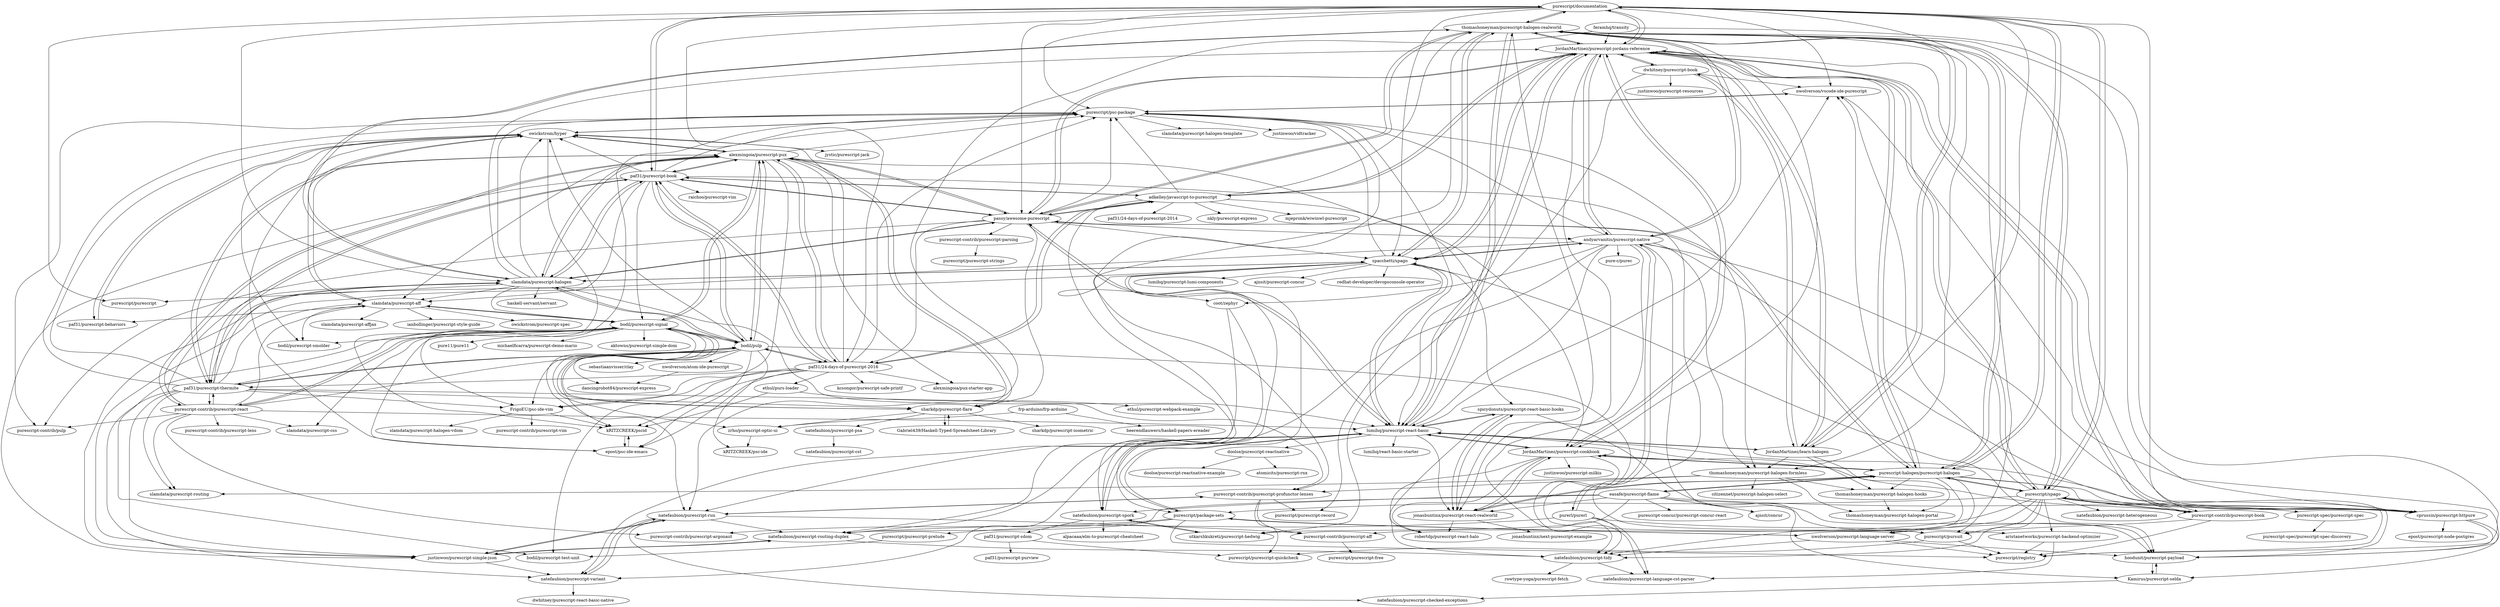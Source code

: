 digraph G {
"purescript/documentation" -> "thomashoneyman/purescript-halogen-realworld"
"purescript/documentation" -> "JordanMartinez/purescript-jordans-reference"
"purescript/documentation" -> "purescript/spago"
"purescript/documentation" -> "paf31/purescript-book"
"purescript/documentation" -> "purescript/psc-package"
"purescript/documentation" -> "purescript-halogen/purescript-halogen"
"purescript/documentation" -> "purescript/purescript" ["e"=1]
"purescript/documentation" -> "passy/awesome-purescript"
"purescript/documentation" -> "slamdata/purescript-halogen"
"purescript/documentation" -> "purescript-contrib/purescript-book"
"purescript/documentation" -> "paf31/24-days-of-purescript-2016"
"purescript/documentation" -> "purescript/pursuit"
"purescript/documentation" -> "nwolverson/vscode-ide-purescript"
"purescript/documentation" -> "JordanMartinez/learn-halogen"
"purescript/documentation" -> "spacchetti/spago"
"slamdata/purescript-halogen" -> "alexmingoia/purescript-pux"
"slamdata/purescript-halogen" -> "paf31/purescript-thermite"
"slamdata/purescript-halogen" -> "thomashoneyman/purescript-halogen-realworld"
"slamdata/purescript-halogen" -> "bodil/pulp"
"slamdata/purescript-halogen" -> "haskell-servant/servant" ["e"=1]
"slamdata/purescript-halogen" -> "spacchetti/spago"
"slamdata/purescript-halogen" -> "paf31/purescript-book"
"slamdata/purescript-halogen" -> "bodil/purescript-signal"
"slamdata/purescript-halogen" -> "purescript/purescript" ["e"=1]
"slamdata/purescript-halogen" -> "slamdata/purescript-aff"
"slamdata/purescript-halogen" -> "owickstrom/hyper"
"slamdata/purescript-halogen" -> "purescript/psc-package"
"slamdata/purescript-halogen" -> "passy/awesome-purescript"
"slamdata/purescript-halogen" -> "lumihq/purescript-react-basic"
"slamdata/purescript-halogen" -> "JordanMartinez/purescript-jordans-reference"
"sharkdp/purescript-flare" -> "natefaubion/purescript-psa"
"sharkdp/purescript-flare" -> "zrho/purescript-optic-ui"
"sharkdp/purescript-flare" -> "alexmingoia/purescript-pux"
"sharkdp/purescript-flare" -> "sharkdp/purescript-isometric"
"sharkdp/purescript-flare" -> "bodil/purescript-signal"
"sharkdp/purescript-flare" -> "Gabriel439/Haskell-Typed-Spreadsheet-Library"
"easafe/purescript-flame" -> "purescript-concur/purescript-concur-react"
"easafe/purescript-flame" -> "natefaubion/purescript-spork"
"easafe/purescript-flame" -> "utkarshkukreti/purescript-hedwig"
"easafe/purescript-flame" -> "purescript-halogen/purescript-halogen"
"easafe/purescript-flame" -> "hoodunit/purescript-payload"
"easafe/purescript-flame" -> "natefaubion/purescript-routing-duplex"
"easafe/purescript-flame" -> "ajnsit/concur" ["e"=1]
"easafe/purescript-flame" -> "cprussin/purescript-httpure"
"easafe/purescript-flame" -> "jonasbuntinx/purescript-react-realworld"
"bodil/pulp" -> "bodil/purescript-signal"
"bodil/pulp" -> "alexmingoia/purescript-pux"
"bodil/pulp" -> "slamdata/purescript-halogen"
"bodil/pulp" -> "owickstrom/hyper"
"bodil/pulp" -> "paf31/purescript-book"
"bodil/pulp" -> "nwolverson/atom-ide-purescript"
"bodil/pulp" -> "dancingrobot84/purescript-express"
"bodil/pulp" -> "purescript/pursuit"
"bodil/pulp" -> "paf31/24-days-of-purescript-2016"
"bodil/pulp" -> "paf31/purescript-thermite"
"bodil/pulp" -> "kRITZCREEK/pscid"
"bodil/pulp" -> "kRITZCREEK/psc-ide"
"bodil/pulp" -> "epost/psc-ide-emacs"
"bodil/pulp" -> "FrigoEU/psc-ide-vim"
"bodil/pulp" -> "sebastiaanvisser/clay" ["e"=1]
"purescript/spago" -> "purescript-halogen/purescript-halogen"
"purescript/spago" -> "nwolverson/purescript-language-server"
"purescript/spago" -> "purescript/pursuit"
"purescript/spago" -> "natefaubion/purescript-tidy"
"purescript/spago" -> "nwolverson/vscode-ide-purescript"
"purescript/spago" -> "purescript/documentation"
"purescript/spago" -> "thomashoneyman/purescript-halogen-realworld"
"purescript/spago" -> "purescript-contrib/purescript-book"
"purescript/spago" -> "aristanetworks/purescript-backend-optimizer"
"purescript/spago" -> "cprussin/purescript-httpure"
"purescript/spago" -> "JordanMartinez/purescript-jordans-reference"
"purescript/spago" -> "natefaubion/purescript-heterogeneous"
"purescript/spago" -> "purescript/package-sets"
"purescript/spago" -> "purescript-contrib/purescript-aff"
"purescript/spago" -> "purescript-spec/purescript-spec"
"spacchetti/spago" -> "ajnsit/purescript-concur" ["e"=1]
"spacchetti/spago" -> "purescript/package-sets"
"spacchetti/spago" -> "thomashoneyman/purescript-halogen-realworld"
"spacchetti/spago" -> "justinwoo/purescript-simple-json"
"spacchetti/spago" -> "JordanMartinez/purescript-jordans-reference"
"spacchetti/spago" -> "slamdata/purescript-halogen"
"spacchetti/spago" -> "lumihq/purescript-react-basic"
"spacchetti/spago" -> "hoodunit/purescript-payload"
"spacchetti/spago" -> "purescript/psc-package"
"spacchetti/spago" -> "andyarvanitis/purescript-native"
"spacchetti/spago" -> "redhat-developer/devopsconsole-operator" ["e"=1]
"spacchetti/spago" -> "spicydonuts/purescript-react-basic-hooks"
"spacchetti/spago" -> "lumihq/purescript-lumi-components"
"spacchetti/spago" -> "coot/zephyr"
"spacchetti/spago" -> "natefaubion/purescript-spork"
"paf31/purescript-book" -> "bodil/pulp"
"paf31/purescript-book" -> "paf31/24-days-of-purescript-2016"
"paf31/purescript-book" -> "alexmingoia/purescript-pux"
"paf31/purescript-book" -> "paf31/purescript-thermite"
"paf31/purescript-book" -> "purescript/psc-package"
"paf31/purescript-book" -> "purescript/documentation"
"paf31/purescript-book" -> "slamdata/purescript-halogen"
"paf31/purescript-book" -> "justinwoo/purescript-simple-json"
"paf31/purescript-book" -> "owickstrom/hyper"
"paf31/purescript-book" -> "slamdata/purescript-aff"
"paf31/purescript-book" -> "adkelley/javascript-to-purescript"
"paf31/purescript-book" -> "passy/awesome-purescript"
"paf31/purescript-book" -> "raichoo/purescript-vim"
"paf31/purescript-book" -> "bodil/purescript-signal"
"paf31/purescript-book" -> "purescript/pursuit"
"JordanMartinez/purescript-cookbook" -> "jonasbuntinx/purescript-react-realworld"
"JordanMartinez/purescript-cookbook" -> "natefaubion/purescript-language-cst-parser"
"JordanMartinez/purescript-cookbook" -> "purescript-halogen/purescript-halogen"
"JordanMartinez/purescript-cookbook" -> "robertdp/purescript-react-halo"
"JordanMartinez/purescript-cookbook" -> "lumihq/purescript-react-basic"
"JordanMartinez/purescript-cookbook" -> "JordanMartinez/purescript-jordans-reference"
"JordanMartinez/purescript-cookbook" -> "justinwoo/purescript-milkis"
"JordanMartinez/purescript-cookbook" -> "natefaubion/purescript-tidy"
"hoodunit/purescript-payload" -> "Kamirus/purescript-selda"
"jonasbuntinx/purescript-react-realworld" -> "JordanMartinez/purescript-cookbook"
"jonasbuntinx/purescript-react-realworld" -> "jonasbuntinx/next-purescript-example"
"jonasbuntinx/purescript-react-realworld" -> "spicydonuts/purescript-react-basic-hooks"
"jonasbuntinx/purescript-react-realworld" -> "purescript-halogen/purescript-halogen"
"jonasbuntinx/purescript-react-realworld" -> "robertdp/purescript-react-halo"
"lumihq/purescript-react-basic" -> "spicydonuts/purescript-react-basic-hooks"
"lumihq/purescript-react-basic" -> "thomashoneyman/purescript-halogen-realworld"
"lumihq/purescript-react-basic" -> "purescript/package-sets"
"lumihq/purescript-react-basic" -> "natefaubion/purescript-spork"
"lumihq/purescript-react-basic" -> "JordanMartinez/purescript-jordans-reference"
"lumihq/purescript-react-basic" -> "JordanMartinez/purescript-cookbook"
"lumihq/purescript-react-basic" -> "cprussin/purescript-httpure"
"lumihq/purescript-react-basic" -> "jonasbuntinx/purescript-react-realworld"
"lumihq/purescript-react-basic" -> "spacchetti/spago"
"lumihq/purescript-react-basic" -> "natefaubion/purescript-variant"
"lumihq/purescript-react-basic" -> "nwolverson/vscode-ide-purescript"
"lumihq/purescript-react-basic" -> "lumihq/react-basic-starter"
"lumihq/purescript-react-basic" -> "doolse/purescript-reactnative"
"lumihq/purescript-react-basic" -> "JordanMartinez/learn-halogen"
"lumihq/purescript-react-basic" -> "passy/awesome-purescript"
"spicydonuts/purescript-react-basic-hooks" -> "lumihq/purescript-react-basic"
"spicydonuts/purescript-react-basic-hooks" -> "hoodunit/purescript-payload"
"spicydonuts/purescript-react-basic-hooks" -> "robertdp/purescript-react-halo"
"spicydonuts/purescript-react-basic-hooks" -> "jonasbuntinx/purescript-react-realworld"
"JordanMartinez/learn-halogen" -> "JordanMartinez/purescript-jordans-reference"
"JordanMartinez/learn-halogen" -> "thomashoneyman/purescript-halogen-realworld"
"JordanMartinez/learn-halogen" -> "thomashoneyman/purescript-halogen-formless"
"JordanMartinez/learn-halogen" -> "dwhitney/purescript-book"
"JordanMartinez/learn-halogen" -> "thomashoneyman/purescript-halogen-hooks"
"JordanMartinez/learn-halogen" -> "thomashoneyman/purescript-halogen-portal"
"JordanMartinez/learn-halogen" -> "lumihq/purescript-react-basic"
"thomashoneyman/purescript-halogen-realworld" -> "JordanMartinez/purescript-jordans-reference"
"thomashoneyman/purescript-halogen-realworld" -> "purescript-halogen/purescript-halogen"
"thomashoneyman/purescript-halogen-realworld" -> "lumihq/purescript-react-basic"
"thomashoneyman/purescript-halogen-realworld" -> "JordanMartinez/learn-halogen"
"thomashoneyman/purescript-halogen-realworld" -> "slamdata/purescript-halogen"
"thomashoneyman/purescript-halogen-realworld" -> "purescript/documentation"
"thomashoneyman/purescript-halogen-realworld" -> "cprussin/purescript-httpure"
"thomashoneyman/purescript-halogen-realworld" -> "spacchetti/spago"
"thomashoneyman/purescript-halogen-realworld" -> "thomashoneyman/purescript-halogen-formless"
"thomashoneyman/purescript-halogen-realworld" -> "purescript/spago"
"thomashoneyman/purescript-halogen-realworld" -> "andyarvanitis/purescript-native"
"thomashoneyman/purescript-halogen-realworld" -> "jonasbuntinx/purescript-react-realworld"
"thomashoneyman/purescript-halogen-realworld" -> "natefaubion/purescript-spork"
"thomashoneyman/purescript-halogen-realworld" -> "passy/awesome-purescript"
"thomashoneyman/purescript-halogen-realworld" -> "JordanMartinez/purescript-cookbook"
"purescript-contrib/purescript-react" -> "paf31/purescript-thermite"
"purescript-contrib/purescript-react" -> "bodil/purescript-signal"
"purescript-contrib/purescript-react" -> "alexmingoia/purescript-pux"
"purescript-contrib/purescript-react" -> "lumihq/purescript-react-basic"
"purescript-contrib/purescript-react" -> "slamdata/purescript-aff"
"purescript-contrib/purescript-react" -> "purescript-contrib/purescript-argonaut"
"purescript-contrib/purescript-react" -> "purescript-contrib/pulp"
"purescript-contrib/purescript-react" -> "slamdata/purescript-halogen"
"purescript-contrib/purescript-react" -> "slamdata/purescript-css"
"purescript-contrib/purescript-react" -> "slamdata/purescript-routing"
"purescript-contrib/purescript-react" -> "purescript-contrib/purescript-lens"
"purescript-contrib/purescript-react" -> "bodil/pulp"
"purescript-halogen/purescript-halogen" -> "thomashoneyman/purescript-halogen-realworld"
"purescript-halogen/purescript-halogen" -> "purescript/spago"
"purescript-halogen/purescript-halogen" -> "jonasbuntinx/purescript-react-realworld"
"purescript-halogen/purescript-halogen" -> "JordanMartinez/purescript-jordans-reference"
"purescript-halogen/purescript-halogen" -> "JordanMartinez/purescript-cookbook"
"purescript-halogen/purescript-halogen" -> "natefaubion/purescript-tidy"
"purescript-halogen/purescript-halogen" -> "purescript/registry"
"purescript-halogen/purescript-halogen" -> "easafe/purescript-flame"
"purescript-halogen/purescript-halogen" -> "nwolverson/vscode-ide-purescript"
"purescript-halogen/purescript-halogen" -> "passy/awesome-purescript"
"purescript-halogen/purescript-halogen" -> "purescript/documentation"
"purescript-halogen/purescript-halogen" -> "lumihq/purescript-react-basic"
"purescript-halogen/purescript-halogen" -> "thomashoneyman/purescript-halogen-hooks"
"purescript-halogen/purescript-halogen" -> "cprussin/purescript-httpure"
"purescript-halogen/purescript-halogen" -> "nwolverson/purescript-language-server"
"natefaubion/purescript-run" -> "natefaubion/purescript-variant"
"natefaubion/purescript-run" -> "natefaubion/purescript-checked-exceptions"
"natefaubion/purescript-run" -> "natefaubion/purescript-routing-duplex"
"natefaubion/purescript-run" -> "justinwoo/purescript-simple-json"
"natefaubion/purescript-run" -> "purescript-contrib/purescript-profunctor-lenses"
"natefaubion/purescript-run" -> "purescript-contrib/purescript-aff"
"adkelley/javascript-to-purescript" -> "paf31/24-days-of-purescript-2016"
"adkelley/javascript-to-purescript" -> "JordanMartinez/purescript-jordans-reference"
"adkelley/javascript-to-purescript" -> "paf31/purescript-book"
"adkelley/javascript-to-purescript" -> "passy/awesome-purescript"
"adkelley/javascript-to-purescript" -> "JordanMartinez/purescript-cookbook"
"adkelley/javascript-to-purescript" -> "paf31/24-days-of-purescript-2014"
"adkelley/javascript-to-purescript" -> "thomashoneyman/purescript-halogen-realworld"
"adkelley/javascript-to-purescript" -> "nkly/purescript-express"
"adkelley/javascript-to-purescript" -> "mjepronk/wiwinwl-purescript"
"adkelley/javascript-to-purescript" -> "purescript/psc-package"
"adkelley/javascript-to-purescript" -> "natefaubion/purescript-run"
"paf31/24-days-of-purescript-2016" -> "alexmingoia/purescript-pux"
"paf31/24-days-of-purescript-2016" -> "owickstrom/hyper"
"paf31/24-days-of-purescript-2016" -> "paf31/purescript-book"
"paf31/24-days-of-purescript-2016" -> "FrigoEU/psc-ide-vim"
"paf31/24-days-of-purescript-2016" -> "adkelley/javascript-to-purescript"
"paf31/24-days-of-purescript-2016" -> "alexmingoia/pux-starter-app"
"paf31/24-days-of-purescript-2016" -> "purescript/psc-package"
"paf31/24-days-of-purescript-2016" -> "bodil/pulp"
"paf31/24-days-of-purescript-2016" -> "epost/psc-ide-emacs"
"paf31/24-days-of-purescript-2016" -> "ethul/purs-loader"
"paf31/24-days-of-purescript-2016" -> "bodil/purescript-test-unit"
"paf31/24-days-of-purescript-2016" -> "kRITZCREEK/pscid"
"paf31/24-days-of-purescript-2016" -> "kcsongor/purescript-safe-printf"
"paf31/24-days-of-purescript-2016" -> "paf31/purescript-thermite"
"andyarvanitis/purescript-native" -> "pure-c/purec"
"andyarvanitis/purescript-native" -> "thomashoneyman/purescript-halogen-formless"
"andyarvanitis/purescript-native" -> "coot/zephyr"
"andyarvanitis/purescript-native" -> "thomashoneyman/purescript-halogen-realworld"
"andyarvanitis/purescript-native" -> "purerl/purerl"
"andyarvanitis/purescript-native" -> "spacchetti/spago"
"andyarvanitis/purescript-native" -> "lumihq/purescript-react-basic"
"andyarvanitis/purescript-native" -> "natefaubion/purescript-routing-duplex"
"andyarvanitis/purescript-native" -> "JordanMartinez/purescript-jordans-reference"
"andyarvanitis/purescript-native" -> "cprussin/purescript-httpure"
"andyarvanitis/purescript-native" -> "hoodunit/purescript-payload"
"andyarvanitis/purescript-native" -> "natefaubion/purescript-tidy"
"andyarvanitis/purescript-native" -> "justinwoo/purescript-simple-json"
"andyarvanitis/purescript-native" -> "purescript/psc-package"
"andyarvanitis/purescript-native" -> "Kamirus/purescript-selda"
"purerl/purerl" -> "natefaubion/purescript-tidy"
"purerl/purerl" -> "aristanetworks/purescript-backend-optimizer"
"purerl/purerl" -> "andyarvanitis/purescript-native"
"purerl/purerl" -> "natefaubion/purescript-language-cst-parser"
"purerl/purerl" -> "natefaubion/purescript-routing-duplex"
"dwhitney/purescript-book" -> "JordanMartinez/purescript-jordans-reference"
"dwhitney/purescript-book" -> "JordanMartinez/learn-halogen"
"dwhitney/purescript-book" -> "justinwoo/purescript-resources"
"dwhitney/purescript-book" -> "utkarshkukreti/purescript-hedwig"
"dwhitney/purescript-book" -> "nwolverson/vscode-ide-purescript"
"epost/psc-ide-emacs" -> "kRITZCREEK/pscid"
"justinwoo/purescript-simple-json" -> "natefaubion/purescript-routing-duplex"
"justinwoo/purescript-simple-json" -> "natefaubion/purescript-run"
"justinwoo/purescript-simple-json" -> "natefaubion/purescript-variant"
"natefaubion/purescript-variant" -> "natefaubion/purescript-run"
"natefaubion/purescript-variant" -> "dwhitney/purescript-react-basic-native"
"owickstrom/hyper" -> "bodil/purescript-smolder"
"owickstrom/hyper" -> "paf31/purescript-behaviors"
"owickstrom/hyper" -> "purescript/psc-package"
"owickstrom/hyper" -> "epost/psc-ide-emacs"
"owickstrom/hyper" -> "jystic/purescript-jack"
"owickstrom/hyper" -> "kRITZCREEK/pscid"
"owickstrom/hyper" -> "alexmingoia/purescript-pux"
"owickstrom/hyper" -> "slamdata/purescript-aff"
"purescript-spec/purescript-spec" -> "purescript-spec/purescript-spec-discovery"
"utkarshkukreti/purescript-hedwig" -> "natefaubion/purescript-spork"
"paf31/purescript-thermite" -> "alexmingoia/purescript-pux"
"paf31/purescript-thermite" -> "purescript-contrib/purescript-react"
"paf31/purescript-thermite" -> "slamdata/purescript-halogen"
"paf31/purescript-thermite" -> "slamdata/purescript-aff"
"paf31/purescript-thermite" -> "paf31/purescript-book"
"paf31/purescript-thermite" -> "purescript/psc-package"
"paf31/purescript-thermite" -> "purescript-contrib/purescript-profunctor-lenses"
"paf31/purescript-thermite" -> "owickstrom/hyper"
"paf31/purescript-thermite" -> "slamdata/purescript-routing"
"paf31/purescript-thermite" -> "bodil/pulp"
"paf31/purescript-thermite" -> "bodil/purescript-signal"
"paf31/purescript-thermite" -> "justinwoo/purescript-simple-json"
"paf31/purescript-thermite" -> "FrigoEU/psc-ide-vim"
"paf31/purescript-thermite" -> "natefaubion/purescript-variant"
"paf31/purescript-thermite" -> "sharkdp/purescript-flare"
"frp-arduino/frp-arduino" -> "zrho/purescript-optic-ui"
"frp-arduino/frp-arduino" -> "beerendlauwers/haskell-papers-ereader" ["e"=1]
"JordanMartinez/purescript-jordans-reference" -> "thomashoneyman/purescript-halogen-realworld"
"JordanMartinez/purescript-jordans-reference" -> "JordanMartinez/learn-halogen"
"JordanMartinez/purescript-jordans-reference" -> "purescript-contrib/purescript-book"
"JordanMartinez/purescript-jordans-reference" -> "dwhitney/purescript-book"
"JordanMartinez/purescript-jordans-reference" -> "purescript-halogen/purescript-halogen"
"JordanMartinez/purescript-jordans-reference" -> "purescript/documentation"
"JordanMartinez/purescript-jordans-reference" -> "lumihq/purescript-react-basic"
"JordanMartinez/purescript-jordans-reference" -> "JordanMartinez/purescript-cookbook"
"JordanMartinez/purescript-jordans-reference" -> "spacchetti/spago"
"JordanMartinez/purescript-jordans-reference" -> "passy/awesome-purescript"
"JordanMartinez/purescript-jordans-reference" -> "cprussin/purescript-httpure"
"JordanMartinez/purescript-jordans-reference" -> "andyarvanitis/purescript-native"
"JordanMartinez/purescript-jordans-reference" -> "purescript/spago"
"JordanMartinez/purescript-jordans-reference" -> "adkelley/javascript-to-purescript"
"JordanMartinez/purescript-jordans-reference" -> "jonasbuntinx/purescript-react-realworld"
"slamdata/purescript-aff" -> "slamdata/purescript-affjax"
"slamdata/purescript-aff" -> "paf31/purescript-behaviors"
"slamdata/purescript-aff" -> "bodil/purescript-smolder"
"slamdata/purescript-aff" -> "owickstrom/hyper"
"slamdata/purescript-aff" -> "ianbollinger/purescript-style-guide"
"slamdata/purescript-aff" -> "owickstrom/purescript-spec"
"slamdata/purescript-aff" -> "bodil/purescript-signal"
"alexmingoia/purescript-pux" -> "slamdata/purescript-halogen"
"alexmingoia/purescript-pux" -> "paf31/purescript-thermite"
"alexmingoia/purescript-pux" -> "owickstrom/hyper"
"alexmingoia/purescript-pux" -> "alexmingoia/pux-starter-app"
"alexmingoia/purescript-pux" -> "bodil/pulp"
"alexmingoia/purescript-pux" -> "bodil/purescript-signal"
"alexmingoia/purescript-pux" -> "paf31/24-days-of-purescript-2016"
"alexmingoia/purescript-pux" -> "sharkdp/purescript-flare"
"alexmingoia/purescript-pux" -> "purescript/psc-package"
"alexmingoia/purescript-pux" -> "passy/awesome-purescript"
"alexmingoia/purescript-pux" -> "paf31/purescript-book"
"alexmingoia/purescript-pux" -> "purescript-contrib/purescript-react"
"alexmingoia/purescript-pux" -> "FrigoEU/psc-ide-vim"
"alexmingoia/purescript-pux" -> "lumihq/purescript-react-basic"
"alexmingoia/purescript-pux" -> "slamdata/purescript-aff"
"feramhq/transity" -> "hoodunit/purescript-payload"
"feramhq/transity" -> "natefaubion/purescript-run"
"feramhq/transity" -> "JordanMartinez/purescript-jordans-reference"
"purescript-contrib/purescript-profunctor-lenses" -> "purescript-contrib/purescript-aff"
"purescript-contrib/purescript-profunctor-lenses" -> "natefaubion/purescript-run"
"purescript-contrib/purescript-profunctor-lenses" -> "purescript/purescript-record"
"purescript-contrib/purescript-profunctor-lenses" -> "purescript/purescript-quickcheck"
"cprussin/purescript-httpure" -> "Kamirus/purescript-selda"
"cprussin/purescript-httpure" -> "hoodunit/purescript-payload"
"cprussin/purescript-httpure" -> "epost/purescript-node-postgres"
"ethul/purs-loader" -> "ethul/purescript-webpack-example"
"ethul/purs-loader" -> "kRITZCREEK/pscid"
"aristanetworks/purescript-backend-optimizer" -> "purescript/registry"
"aristanetworks/purescript-backend-optimizer" -> "natefaubion/purescript-language-cst-parser"
"nwolverson/atom-ide-purescript" -> "dancingrobot84/purescript-express"
"natefaubion/purescript-psa" -> "natefaubion/purescript-cst"
"nwolverson/vscode-ide-purescript" -> "purescript/psc-package"
"nwolverson/vscode-ide-purescript" -> "purescript/registry"
"paf31/purescript-behaviors" -> "owickstrom/hyper"
"purescript-contrib/purescript-parsing" -> "purescript/purescript-strings"
"natefaubion/purescript-routing-duplex" -> "natefaubion/purescript-tidy"
"natefaubion/purescript-routing-duplex" -> "justinwoo/purescript-simple-json"
"paf31/purescript-sdom" -> "purescript/purescript-quickcheck"
"paf31/purescript-sdom" -> "paf31/purescript-purview"
"Kamirus/purescript-selda" -> "hoodunit/purescript-payload"
"Kamirus/purescript-selda" -> "natefaubion/purescript-checked-exceptions"
"natefaubion/purescript-spork" -> "utkarshkukreti/purescript-hedwig"
"natefaubion/purescript-spork" -> "paf31/purescript-sdom"
"natefaubion/purescript-spork" -> "lumihq/purescript-react-basic"
"natefaubion/purescript-spork" -> "alpacaaa/elm-to-purescript-cheatsheet"
"passy/awesome-purescript" -> "alexmingoia/purescript-pux"
"passy/awesome-purescript" -> "lumihq/purescript-react-basic"
"passy/awesome-purescript" -> "JordanMartinez/purescript-jordans-reference"
"passy/awesome-purescript" -> "thomashoneyman/purescript-halogen-realworld"
"passy/awesome-purescript" -> "purescript-halogen/purescript-halogen"
"passy/awesome-purescript" -> "purescript/psc-package"
"passy/awesome-purescript" -> "slamdata/purescript-halogen"
"passy/awesome-purescript" -> "andyarvanitis/purescript-native"
"passy/awesome-purescript" -> "purescript-contrib/purescript-parsing"
"passy/awesome-purescript" -> "paf31/24-days-of-purescript-2016"
"passy/awesome-purescript" -> "purescript-contrib/pulp"
"passy/awesome-purescript" -> "adkelley/javascript-to-purescript"
"passy/awesome-purescript" -> "spacchetti/spago"
"passy/awesome-purescript" -> "sharkdp/purescript-flare"
"passy/awesome-purescript" -> "paf31/purescript-book"
"zrho/purescript-optic-ui" -> "kRITZCREEK/psc-ide"
"purescript/package-sets" -> "purescript/registry"
"purescript/package-sets" -> "nwolverson/purescript-language-server"
"purescript/package-sets" -> "purescript/purescript-prelude"
"purescript/package-sets" -> "purescript-contrib/purescript-argonaut"
"purescript/package-sets" -> "lumihq/purescript-react-basic"
"purescript/psc-package" -> "owickstrom/hyper"
"purescript/psc-package" -> "nwolverson/vscode-ide-purescript"
"purescript/psc-package" -> "FrigoEU/psc-ide-vim"
"purescript/psc-package" -> "slamdata/purescript-halogen-template"
"purescript/psc-package" -> "thomashoneyman/purescript-halogen-formless"
"purescript/psc-package" -> "purescript/purescript-record"
"purescript/psc-package" -> "justinwoo/vidtracker"
"purescript/psc-package" -> "purescript-contrib/purescript-profunctor-lenses"
"purescript/psc-package" -> "purescript-contrib/pulp"
"thomashoneyman/purescript-halogen-formless" -> "citizennet/purescript-halogen-select"
"thomashoneyman/purescript-halogen-formless" -> "thomashoneyman/purescript-halogen-hooks"
"thomashoneyman/purescript-halogen-formless" -> "thomashoneyman/purescript-halogen-portal"
"thomashoneyman/purescript-halogen-formless" -> "slamdata/purescript-routing"
"thomashoneyman/purescript-halogen-formless" -> "purescript-contrib/purescript-profunctor-lenses"
"FrigoEU/psc-ide-vim" -> "purescript-contrib/purescript-vim"
"FrigoEU/psc-ide-vim" -> "slamdata/purescript-halogen-vdom"
"FrigoEU/psc-ide-vim" -> "kRITZCREEK/pscid"
"Gabriel439/Haskell-Typed-Spreadsheet-Library" -> "sharkdp/purescript-flare"
"purescript/purescript-prelude" -> "bodil/purescript-test-unit"
"nwolverson/purescript-language-server" -> "purescript/registry"
"nwolverson/purescript-language-server" -> "natefaubion/purescript-tidy"
"nwolverson/purescript-language-server" -> "hoodunit/purescript-payload"
"nwolverson/purescript-language-server" -> "purescript/package-sets"
"purescript-contrib/purescript-aff" -> "purescript/purescript-free"
"thomashoneyman/purescript-halogen-hooks" -> "thomashoneyman/purescript-halogen-portal"
"purescript-contrib/purescript-book" -> "JordanMartinez/purescript-jordans-reference"
"purescript-contrib/purescript-book" -> "purescript/pursuit"
"purescript-contrib/purescript-book" -> "purescript/spago"
"purescript-contrib/purescript-book" -> "purescript/registry"
"purescript-contrib/purescript-book" -> "JordanMartinez/purescript-cookbook"
"kRITZCREEK/pscid" -> "epost/psc-ide-emacs"
"coot/zephyr" -> "natefaubion/purescript-variant"
"coot/zephyr" -> "natefaubion/purescript-routing-duplex"
"bodil/purescript-signal" -> "epost/psc-ide-emacs"
"bodil/purescript-signal" -> "michaelficarra/purescript-demo-mario"
"bodil/purescript-signal" -> "aktowns/purescript-simple-dom"
"bodil/purescript-signal" -> "purescript-contrib/purescript-react"
"bodil/purescript-signal" -> "bodil/pulp"
"bodil/purescript-signal" -> "alexmingoia/purescript-pux"
"bodil/purescript-signal" -> "bodil/purescript-smolder"
"bodil/purescript-signal" -> "zrho/purescript-optic-ui"
"bodil/purescript-signal" -> "bodil/purescript-test-unit"
"bodil/purescript-signal" -> "slamdata/purescript-aff"
"bodil/purescript-signal" -> "pure11/pure11" ["e"=1]
"bodil/purescript-signal" -> "slamdata/purescript-css"
"bodil/purescript-signal" -> "natefaubion/purescript-run"
"bodil/purescript-signal" -> "sharkdp/purescript-flare"
"purescript/pursuit" -> "purescript/purescript-quickcheck"
"purescript/pursuit" -> "purescript/registry"
"doolse/purescript-reactnative" -> "doolse/purescript-reactnative-example"
"doolse/purescript-reactnative" -> "atomicits/purescript-rnx"
"natefaubion/purescript-tidy" -> "rowtype-yoga/purescript-fetch"
"natefaubion/purescript-tidy" -> "natefaubion/purescript-language-cst-parser"
"purescript/documentation" ["l"="-7.272,11.714"]
"thomashoneyman/purescript-halogen-realworld" ["l"="-7.254,11.73"]
"JordanMartinez/purescript-jordans-reference" ["l"="-7.236,11.737"]
"purescript/spago" ["l"="-7.23,11.704"]
"paf31/purescript-book" ["l"="-7.321,11.746"]
"purescript/psc-package" ["l"="-7.307,11.706"]
"purescript-halogen/purescript-halogen" ["l"="-7.22,11.723"]
"purescript/purescript" ["l"="-8.421,12.109"]
"passy/awesome-purescript" ["l"="-7.284,11.743"]
"slamdata/purescript-halogen" ["l"="-7.306,11.733"]
"purescript-contrib/purescript-book" ["l"="-7.215,11.704"]
"paf31/24-days-of-purescript-2016" ["l"="-7.343,11.713"]
"purescript/pursuit" ["l"="-7.274,11.692"]
"nwolverson/vscode-ide-purescript" ["l"="-7.254,11.687"]
"JordanMartinez/learn-halogen" ["l"="-7.239,11.691"]
"spacchetti/spago" ["l"="-7.254,11.752"]
"alexmingoia/purescript-pux" ["l"="-7.346,11.743"]
"paf31/purescript-thermite" ["l"="-7.333,11.731"]
"bodil/pulp" ["l"="-7.361,11.727"]
"haskell-servant/servant" ["l"="-8.236,12.145"]
"bodil/purescript-signal" ["l"="-7.366,11.756"]
"slamdata/purescript-aff" ["l"="-7.382,11.737"]
"owickstrom/hyper" ["l"="-7.365,11.713"]
"lumihq/purescript-react-basic" ["l"="-7.242,11.722"]
"sharkdp/purescript-flare" ["l"="-7.366,11.792"]
"natefaubion/purescript-psa" ["l"="-7.403,11.85"]
"zrho/purescript-optic-ui" ["l"="-7.417,11.801"]
"sharkdp/purescript-isometric" ["l"="-7.37,11.84"]
"Gabriel439/Haskell-Typed-Spreadsheet-Library" ["l"="-7.389,11.823"]
"easafe/purescript-flame" ["l"="-7.173,11.735"]
"purescript-concur/purescript-concur-react" ["l"="-7.113,11.737"]
"natefaubion/purescript-spork" ["l"="-7.188,11.7"]
"utkarshkukreti/purescript-hedwig" ["l"="-7.161,11.693"]
"hoodunit/purescript-payload" ["l"="-7.205,11.775"]
"natefaubion/purescript-routing-duplex" ["l"="-7.224,11.776"]
"ajnsit/concur" ["l"="-8.012,12.106"]
"cprussin/purescript-httpure" ["l"="-7.216,11.755"]
"jonasbuntinx/purescript-react-realworld" ["l"="-7.195,11.735"]
"nwolverson/atom-ide-purescript" ["l"="-7.436,11.706"]
"dancingrobot84/purescript-express" ["l"="-7.424,11.689"]
"kRITZCREEK/pscid" ["l"="-7.382,11.691"]
"kRITZCREEK/psc-ide" ["l"="-7.411,11.767"]
"epost/psc-ide-emacs" ["l"="-7.385,11.713"]
"FrigoEU/psc-ide-vim" ["l"="-7.359,11.689"]
"sebastiaanvisser/clay" ["l"="-8.259,12.387"]
"nwolverson/purescript-language-server" ["l"="-7.201,11.716"]
"natefaubion/purescript-tidy" ["l"="-7.191,11.75"]
"aristanetworks/purescript-backend-optimizer" ["l"="-7.172,11.717"]
"natefaubion/purescript-heterogeneous" ["l"="-7.191,11.664"]
"purescript/package-sets" ["l"="-7.25,11.705"]
"purescript-contrib/purescript-aff" ["l"="-7.264,11.668"]
"purescript-spec/purescript-spec" ["l"="-7.22,11.634"]
"ajnsit/purescript-concur" ["l"="-7.941,12.084"]
"justinwoo/purescript-simple-json" ["l"="-7.268,11.773"]
"andyarvanitis/purescript-native" ["l"="-7.236,11.764"]
"redhat-developer/devopsconsole-operator" ["l"="-11.304,-0.239"]
"spicydonuts/purescript-react-basic-hooks" ["l"="-7.201,11.756"]
"lumihq/purescript-lumi-components" ["l"="-7.25,11.828"]
"coot/zephyr" ["l"="-7.248,11.797"]
"adkelley/javascript-to-purescript" ["l"="-7.294,11.76"]
"raichoo/purescript-vim" ["l"="-7.333,11.798"]
"JordanMartinez/purescript-cookbook" ["l"="-7.211,11.738"]
"natefaubion/purescript-language-cst-parser" ["l"="-7.164,11.752"]
"robertdp/purescript-react-halo" ["l"="-7.177,11.754"]
"justinwoo/purescript-milkis" ["l"="-7.149,11.733"]
"Kamirus/purescript-selda" ["l"="-7.216,11.793"]
"jonasbuntinx/next-purescript-example" ["l"="-7.137,11.754"]
"natefaubion/purescript-variant" ["l"="-7.28,11.785"]
"lumihq/react-basic-starter" ["l"="-7.215,11.666"]
"doolse/purescript-reactnative" ["l"="-7.203,11.623"]
"thomashoneyman/purescript-halogen-formless" ["l"="-7.275,11.679"]
"dwhitney/purescript-book" ["l"="-7.201,11.685"]
"thomashoneyman/purescript-halogen-hooks" ["l"="-7.236,11.664"]
"thomashoneyman/purescript-halogen-portal" ["l"="-7.254,11.658"]
"purescript-contrib/purescript-react" ["l"="-7.339,11.763"]
"purescript-contrib/purescript-argonaut" ["l"="-7.306,11.771"]
"purescript-contrib/pulp" ["l"="-7.323,11.713"]
"slamdata/purescript-css" ["l"="-7.382,11.78"]
"slamdata/purescript-routing" ["l"="-7.325,11.695"]
"purescript-contrib/purescript-lens" ["l"="-7.349,11.816"]
"purescript/registry" ["l"="-7.219,11.687"]
"natefaubion/purescript-run" ["l"="-7.272,11.759"]
"natefaubion/purescript-checked-exceptions" ["l"="-7.239,11.811"]
"purescript-contrib/purescript-profunctor-lenses" ["l"="-7.292,11.692"]
"paf31/24-days-of-purescript-2014" ["l"="-7.307,11.797"]
"nkly/purescript-express" ["l"="-7.296,11.814"]
"mjepronk/wiwinwl-purescript" ["l"="-7.315,11.828"]
"alexmingoia/pux-starter-app" ["l"="-7.389,11.754"]
"ethul/purs-loader" ["l"="-7.406,11.659"]
"bodil/purescript-test-unit" ["l"="-7.342,11.682"]
"kcsongor/purescript-safe-printf" ["l"="-7.365,11.668"]
"pure-c/purec" ["l"="-7.216,11.832"]
"purerl/purerl" ["l"="-7.183,11.773"]
"justinwoo/purescript-resources" ["l"="-7.163,11.661"]
"dwhitney/purescript-react-basic-native" ["l"="-7.276,11.822"]
"bodil/purescript-smolder" ["l"="-7.405,11.735"]
"paf31/purescript-behaviors" ["l"="-7.401,11.701"]
"jystic/purescript-jack" ["l"="-7.414,11.712"]
"purescript-spec/purescript-spec-discovery" ["l"="-7.222,11.604"]
"frp-arduino/frp-arduino" ["l"="-7.466,11.83"]
"beerendlauwers/haskell-papers-ereader" ["l"="-8.089,12.31"]
"slamdata/purescript-affjax" ["l"="-7.45,11.734"]
"ianbollinger/purescript-style-guide" ["l"="-7.426,11.734"]
"owickstrom/purescript-spec" ["l"="-7.436,11.752"]
"feramhq/transity" ["l"="-7.201,11.81"]
"purescript/purescript-record" ["l"="-7.311,11.668"]
"purescript/purescript-quickcheck" ["l"="-7.247,11.644"]
"epost/purescript-node-postgres" ["l"="-7.172,11.793"]
"ethul/purescript-webpack-example" ["l"="-7.436,11.632"]
"natefaubion/purescript-cst" ["l"="-7.42,11.878"]
"purescript-contrib/purescript-parsing" ["l"="-7.287,11.844"]
"purescript/purescript-strings" ["l"="-7.286,11.883"]
"paf31/purescript-sdom" ["l"="-7.18,11.636"]
"paf31/purescript-purview" ["l"="-7.148,11.608"]
"alpacaaa/elm-to-purescript-cheatsheet" ["l"="-7.127,11.675"]
"purescript/purescript-prelude" ["l"="-7.299,11.65"]
"slamdata/purescript-halogen-template" ["l"="-7.323,11.642"]
"justinwoo/vidtracker" ["l"="-7.338,11.654"]
"citizennet/purescript-halogen-select" ["l"="-7.284,11.625"]
"purescript-contrib/purescript-vim" ["l"="-7.377,11.633"]
"slamdata/purescript-halogen-vdom" ["l"="-7.379,11.653"]
"purescript/purescript-free" ["l"="-7.263,11.609"]
"michaelficarra/purescript-demo-mario" ["l"="-7.429,11.778"]
"aktowns/purescript-simple-dom" ["l"="-7.401,11.786"]
"pure11/pure11" ["l"="34.136,-25.621"]
"doolse/purescript-reactnative-example" ["l"="-7.181,11.592"]
"atomicits/purescript-rnx" ["l"="-7.2,11.586"]
"rowtype-yoga/purescript-fetch" ["l"="-7.153,11.772"]
}